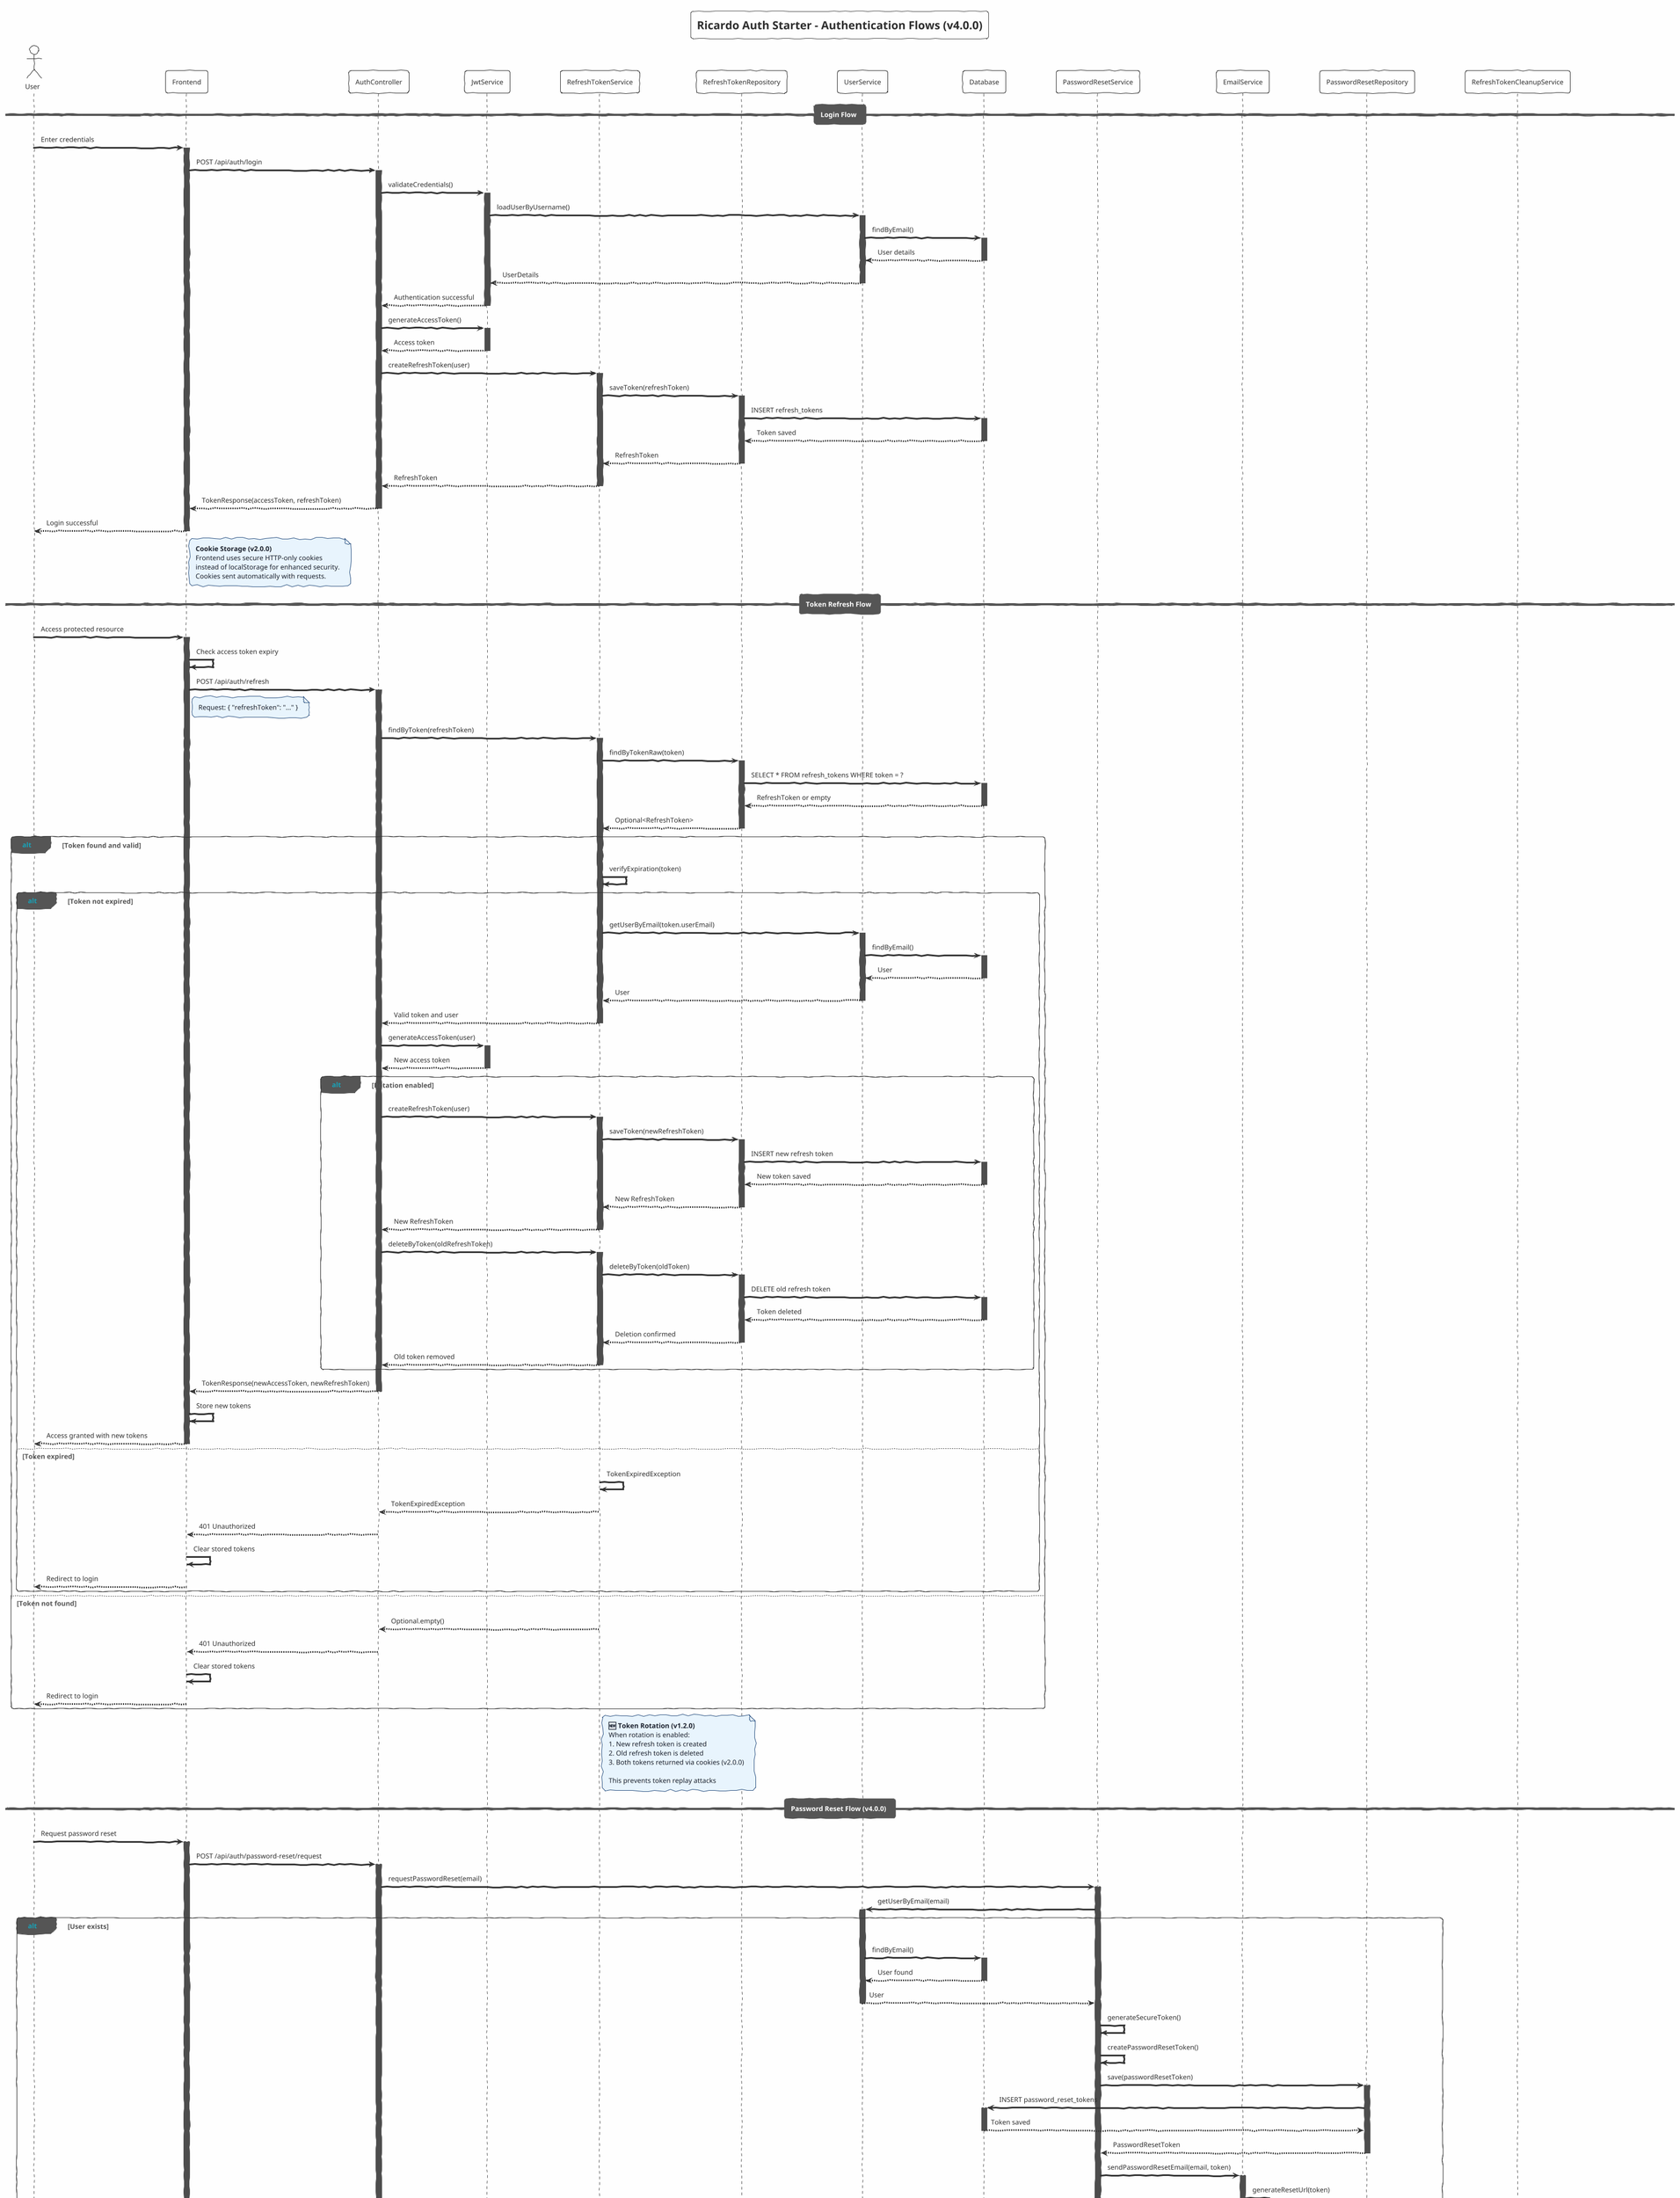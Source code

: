 @startuml Auth Starter - Refresh Token Flow

!theme sketchy-outline
skinparam backgroundColor #FEFEFE
skinparam noteBackgroundColor #E8F4FD
skinparam noteBorderColor #2C5282
skinparam noteFontColor #1A202C

title Ricardo Auth Starter - Authentication Flows (v4.0.0)

actor User
participant "Frontend" as FE
participant "AuthController" as AC
participant "JwtService" as JWT
participant "RefreshTokenService" as RTS
participant "RefreshTokenRepository" as RTR
participant "UserService" as US
participant "Database" as DB

' ✅ Add lifelines (activation boxes) to show when objects are active
== Login Flow ==
User -> FE: Enter credentials
activate FE

FE -> AC: POST /api/auth/login
activate AC

AC -> JWT: validateCredentials()
activate JWT

JWT -> US: loadUserByUsername()
activate US

US -> DB: findByEmail()
activate DB
DB --> US: User details
deactivate DB

US --> JWT: UserDetails
deactivate US

JWT --> AC: Authentication successful
deactivate JWT

AC -> JWT: generateAccessToken()
activate JWT
JWT --> AC: Access token
deactivate JWT

AC -> RTS: createRefreshToken(user)
activate RTS

RTS -> RTR: saveToken(refreshToken)
activate RTR

RTR -> DB: INSERT refresh_tokens
activate DB
DB --> RTR: Token saved
deactivate DB

RTR --> RTS: RefreshToken
deactivate RTR

RTS --> AC: RefreshToken
deactivate RTS

AC --> FE: TokenResponse(accessToken, refreshToken)
deactivate AC

FE --> User: Login successful
deactivate FE

note right of FE #E8F4FD
  **Cookie Storage (v2.0.0)**
  Frontend uses secure HTTP-only cookies
  instead of localStorage for enhanced security.
  Cookies sent automatically with requests.
end note

== Token Refresh Flow ==
User -> FE: Access protected resource
activate FE

FE -> FE: Check access token expiry

FE -> AC: POST /api/auth/refresh
activate AC
note right of FE
  Request: { "refreshToken": "..." }
end note

AC -> RTS: findByToken(refreshToken)
activate RTS

RTS -> RTR: findByTokenRaw(token)
activate RTR

RTR -> DB: SELECT * FROM refresh_tokens WHERE token = ?
activate DB
DB --> RTR: RefreshToken or empty
deactivate DB

RTR --> RTS: Optional<RefreshToken>
deactivate RTR

alt Token found and valid
    RTS -> RTS: verifyExpiration(token)
    alt Token not expired
        RTS -> US: getUserByEmail(token.userEmail)
        activate US
        
        US -> DB: findByEmail()
        activate DB
        DB --> US: User
        deactivate DB
        
        US --> RTS: User
        deactivate US
        
        RTS --> AC: Valid token and user
        deactivate RTS
        
        AC -> JWT: generateAccessToken(user)
        activate JWT
        JWT --> AC: New access token
        deactivate JWT
        
        alt Rotation enabled
            AC -> RTS: createRefreshToken(user)
            activate RTS
            
            RTS -> RTR: saveToken(newRefreshToken)
            activate RTR
            
            RTR -> DB: INSERT new refresh token
            activate DB
            DB --> RTR: New token saved
            deactivate DB
            
            RTR --> RTS: New RefreshToken
            deactivate RTR
            
            RTS --> AC: New RefreshToken
            deactivate RTS
            
            AC -> RTS: deleteByToken(oldRefreshToken)
            activate RTS
            
            RTS -> RTR: deleteByToken(oldToken)
            activate RTR
            
            RTR -> DB: DELETE old refresh token
            activate DB
            DB --> RTR: Token deleted
            deactivate DB
            
            RTR --> RTS: Deletion confirmed
            deactivate RTR
            
            RTS --> AC: Old token removed
            deactivate RTS
        end
        
        AC --> FE: TokenResponse(newAccessToken, newRefreshToken)
        deactivate AC
        
        FE -> FE: Store new tokens
        FE --> User: Access granted with new tokens
        deactivate FE
        
    else Token expired
        RTS -> RTS: TokenExpiredException
        RTS --> AC: TokenExpiredException
        deactivate RTS
        
        AC --> FE: 401 Unauthorized
        deactivate AC
        
        FE -> FE: Clear stored tokens
        FE --> User: Redirect to login
        deactivate FE
    end
    
else Token not found
    RTS --> AC: Optional.empty()
    deactivate RTS
    
    AC --> FE: 401 Unauthorized
    deactivate AC
    
    FE -> FE: Clear stored tokens
    FE --> User: Redirect to login
    deactivate FE
end

note right of RTS #E8F4FD
  **🆕 Token Rotation (v1.2.0)**
  When rotation is enabled:
  1. New refresh token is created
  2. Old refresh token is deleted
  3. Both tokens returned via cookies (v2.0.0)
  
  This prevents token replay attacks
end note

== Password Reset Flow (v4.0.0) ==
participant "PasswordResetService" as PRS
participant "EmailService" as ES
participant "PasswordResetRepository" as PRR

User -> FE: Request password reset
activate FE

FE -> AC: POST /api/auth/password-reset/request
activate AC

AC -> PRS: requestPasswordReset(email)
activate PRS

PRS -> US: getUserByEmail(email)
activate US

alt User exists
    US -> DB: findByEmail()
    activate DB
    DB --> US: User found
    deactivate DB
    
    US --> PRS: User
    deactivate US
    
    PRS -> PRS: generateSecureToken()
    PRS -> PRS: createPasswordResetToken()
    
    PRS -> PRR: save(passwordResetToken)
    activate PRR
    
    PRR -> DB: INSERT password_reset_tokens
    activate DB
    DB --> PRR: Token saved
    deactivate DB
    
    PRR --> PRS: PasswordResetToken
    deactivate PRR
    
    PRS -> ES: sendPasswordResetEmail(email, token)
    activate ES
    
    ES -> ES: generateResetUrl(token)
    ES -> ES: sendEmail()
    
    ES --> PRS: Email sent
    deactivate ES
    
    PRS --> AC: Password reset requested
    deactivate PRS
    
    AC --> FE: 200 OK - "Reset email sent"
    deactivate AC
    
    FE --> User: "Check your email for reset instructions"
    deactivate FE

else User not found
    US --> PRS: UserNotFoundException
    deactivate US
    
    ' Security: Don't reveal if user exists
    PRS --> AC: Password reset requested (same response)
    deactivate PRS
    
    AC --> FE: 200 OK - "Reset email sent"
    deactivate AC
    
    FE --> User: "Check your email for reset instructions"
    deactivate FE
end

== Password Reset Confirmation ==
User -> FE: Click reset link with token
activate FE

FE -> FE: Extract token from URL
FE -> FE: Show password reset form

User -> FE: Enter new password
FE -> AC: POST /api/auth/password-reset/confirm
activate AC
note right of FE
  Request: { 
    "token": "...", 
    "newPassword": "..." 
  }
end note

AC -> PRS: confirmPasswordReset(token, newPassword)
activate PRS

PRS -> PRR: findByToken(token)
activate PRR

PRR -> DB: SELECT * FROM password_reset_tokens WHERE token = ?
activate DB
DB --> PRR: PasswordResetToken or empty
deactivate DB

PRR --> PRS: Optional<PasswordResetToken>
deactivate PRR

alt Token found and valid
    PRS -> PRS: verifyExpiration(token)
    PRS -> PRS: checkIfNotUsed(token)
    
    alt Token valid
        PRS -> US: getUserByEmail(token.userEmail)
        activate US
        
        US -> DB: findByEmail()
        activate DB
        DB --> US: User
        deactivate DB
        
        US --> PRS: User
        deactivate US
        
        PRS -> US: updateUserPassword(user, newPassword)
        activate US
        
        US -> DB: UPDATE users SET password = ?
        activate DB
        DB --> US: Password updated
        deactivate DB
        
        US --> PRS: User updated
        deactivate US
        
        PRS -> PRR: markTokenAsUsed(token)
        activate PRR
        
        PRR -> DB: UPDATE password_reset_tokens SET used = true
        activate DB
        DB --> PRR: Token marked as used
        deactivate DB
        
        PRR --> PRS: Token updated
        deactivate PRR
        
        PRS --> AC: Password reset successful
        deactivate PRS
        
        AC --> FE: 200 OK - "Password reset successful"
        deactivate AC
        
        FE --> User: "Password reset successful, please log in"
        deactivate FE
        
    else Token expired or used
        PRS -> PRS: PasswordResetException
        PRS --> AC: PasswordResetException
        deactivate PRS
        
        AC --> FE: 400 Bad Request - "Invalid or expired token"
        deactivate AC
        
        FE --> User: "Reset link expired, request a new one"
        deactivate FE
    end
    
else Token not found
    PRS --> AC: PasswordResetException
    deactivate PRS
    
    AC --> FE: 400 Bad Request - "Invalid token"
    deactivate AC
    
    FE --> User: "Invalid reset link"
    deactivate FE
end

== Cleanup Process ==
participant "RefreshTokenCleanupService" as RTCS

RTCS -> RTCS: @Scheduled cleanup trigger
activate RTCS

RTCS -> RTR: deleteExpiredTokens()
activate RTR

RTR -> DB: DELETE FROM refresh_tokens WHERE expiry_date < NOW()
activate DB
DB --> RTR: Expired tokens deleted
deactivate DB

RTR --> RTCS: Cleanup completed
deactivate RTR

deactivate RTCS

note right of RTCS #E8F4FD
  **🆕 Automatic Cleanup (v1.2.0)**
  Scheduled service removes expired tokens
  based on configurable intervals:
  - Default: every hour
  - Configurable via properties
end note

== Error Handling ==
alt Database connection error
    RTR -> DB: Connection attempt
    activate RTR
    activate DB
    
    DB --> RTR: Connection failed
    deactivate DB
    
    RTR --> RTS: DataAccessException
    deactivate RTR
    
    activate RTS
    RTS --> AC: ServiceException
    deactivate RTS
    
    activate AC
    AC --> FE: 500 Internal Server Error
    deactivate AC
    
    activate FE
    FE --> User: "Service temporarily unavailable"
    deactivate FE
end

alt Token limit exceeded
    activate RTS
    RTS -> RTR: countByUserEmail(userEmail)
    activate RTR
    
    RTR -> DB: SELECT COUNT(*) FROM refresh_tokens WHERE user_email = ?
    activate DB
    DB --> RTR: Token count
    deactivate DB
    
    RTR --> RTS: Token count
    deactivate RTR
    
    RTS -> RTS: Check against maxTokensPerUser
    
    alt Limit exceeded
        RTS -> RTR: deleteOldestTokensForUser(userEmail)
        activate RTR
        
        RTR -> DB: DELETE oldest tokens
        activate DB
        DB --> RTR: Old tokens deleted
        deactivate DB
        
        RTR --> RTS: Space available
        deactivate RTR
        
        RTS -> RTR: saveToken(newToken)
        activate RTR
        ' Continue with normal flow
        deactivate RTR
    end
    deactivate RTS
end

note left of PRR #E8F4FD
  **🆕 Password Reset Security (v4.0.0)**
  - OWASP-compliant implementation
  - Secure token generation
  - Time-based expiration
  - One-time use tokens
  - No user enumeration via timing attacks
end note

@enduml